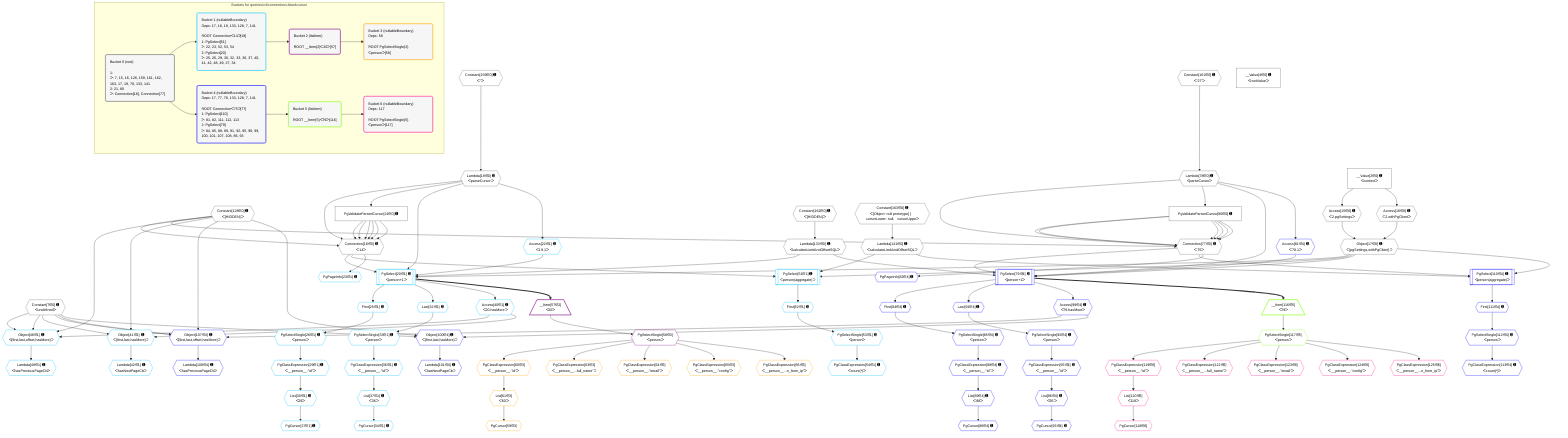 %%{init: {'themeVariables': { 'fontSize': '12px'}}}%%
graph TD
    classDef path fill:#eee,stroke:#000,color:#000
    classDef plan fill:#fff,stroke-width:1px,color:#000
    classDef itemplan fill:#fff,stroke-width:2px,color:#000
    classDef unbatchedplan fill:#dff,stroke-width:1px,color:#000
    classDef sideeffectplan fill:#fcc,stroke-width:2px,color:#000
    classDef bucket fill:#f6f6f6,color:#000,stroke-width:2px,text-align:left


    %% plan dependencies
    Connection18{{"Connection[18∈0] ➊<br />ᐸ14ᐳ"}}:::plan
    Constant128{{"Constant[128∈0] ➊<br />ᐸ[HIDDEN]ᐳ"}}:::plan
    Lambda19{{"Lambda[19∈0] ➊<br />ᐸparseCursorᐳ"}}:::plan
    PgValidateParsedCursor21["PgValidateParsedCursor[21∈0] ➊"]:::plan
    Constant128 & Lambda19 & PgValidateParsedCursor21 & PgValidateParsedCursor21 & PgValidateParsedCursor21 & PgValidateParsedCursor21 & PgValidateParsedCursor21 & PgValidateParsedCursor21 --> Connection18
    Connection77{{"Connection[77∈0] ➊<br />ᐸ75ᐳ"}}:::plan
    Lambda78{{"Lambda[78∈0] ➊<br />ᐸparseCursorᐳ"}}:::plan
    PgValidateParsedCursor80["PgValidateParsedCursor[80∈0] ➊"]:::plan
    Constant128 & Lambda78 & PgValidateParsedCursor80 & PgValidateParsedCursor80 & PgValidateParsedCursor80 & PgValidateParsedCursor80 & PgValidateParsedCursor80 & PgValidateParsedCursor80 --> Connection77
    Object17{{"Object[17∈0] ➊<br />ᐸ{pgSettings,withPgClient}ᐳ"}}:::plan
    Access15{{"Access[15∈0] ➊<br />ᐸ2.pgSettingsᐳ"}}:::plan
    Access16{{"Access[16∈0] ➊<br />ᐸ2.withPgClientᐳ"}}:::plan
    Access15 & Access16 --> Object17
    __Value2["__Value[2∈0] ➊<br />ᐸcontextᐳ"]:::plan
    __Value2 --> Access15
    __Value2 --> Access16
    Constant159{{"Constant[159∈0] ➊<br />ᐸ''ᐳ"}}:::plan
    Constant159 --> Lambda19
    Lambda19 --> PgValidateParsedCursor21
    Constant161{{"Constant[161∈0] ➊<br />ᐸ'27'ᐳ"}}:::plan
    Constant161 --> Lambda78
    Lambda78 --> PgValidateParsedCursor80
    Lambda133{{"Lambda[133∈0] ➊<br />ᐸcalculateLimitAndOffsetSQLᐳ"}}:::plan
    Constant162{{"Constant[162∈0] ➊<br />ᐸ[HIDDEN]ᐳ"}}:::plan
    Constant162 --> Lambda133
    Lambda141{{"Lambda[141∈0] ➊<br />ᐸcalculateLimitAndOffsetSQLᐳ"}}:::plan
    Constant163{{"Constant[163∈0] ➊<br />ᐸ[Object: null prototype] {   cursorLower: null,   cursorUppeᐳ"}}:::plan
    Constant163 --> Lambda141
    __Value4["__Value[4∈0] ➊<br />ᐸrootValueᐳ"]:::plan
    Constant7{{"Constant[7∈0] ➊<br />ᐸundefinedᐳ"}}:::plan
    PgSelect20[["PgSelect[20∈1] ➊<br />ᐸperson+1ᐳ"]]:::plan
    Access22{{"Access[22∈1] ➊<br />ᐸ19.1ᐳ"}}:::plan
    Object17 & Connection18 & Lambda19 & Access22 & Lambda133 --> PgSelect20
    Object48{{"Object[48∈1] ➊<br />ᐸ{first,last,offset,hasMore}ᐳ"}}:::plan
    Access40{{"Access[40∈1] ➊<br />ᐸ20.hasMoreᐳ"}}:::plan
    Constant128 & Constant7 & Constant7 & Access40 --> Object48
    Object41{{"Object[41∈1] ➊<br />ᐸ{first,last,hasMore}ᐳ"}}:::plan
    Constant128 & Constant7 & Access40 --> Object41
    PgSelect51[["PgSelect[51∈1] ➊<br />ᐸperson(aggregate)ᐳ"]]:::plan
    Object17 & Connection18 & Lambda141 --> PgSelect51
    Lambda19 --> Access22
    PgPageInfo23{{"PgPageInfo[23∈1] ➊"}}:::plan
    Connection18 --> PgPageInfo23
    First25{{"First[25∈1] ➊"}}:::plan
    PgSelect20 --> First25
    PgSelectSingle26{{"PgSelectSingle[26∈1] ➊<br />ᐸpersonᐳ"}}:::plan
    First25 --> PgSelectSingle26
    PgCursor27{{"PgCursor[27∈1] ➊"}}:::plan
    List30{{"List[30∈1] ➊<br />ᐸ29ᐳ"}}:::plan
    List30 --> PgCursor27
    PgClassExpression29{{"PgClassExpression[29∈1] ➊<br />ᐸ__person__.”id”ᐳ"}}:::plan
    PgSelectSingle26 --> PgClassExpression29
    PgClassExpression29 --> List30
    Last32{{"Last[32∈1] ➊"}}:::plan
    PgSelect20 --> Last32
    PgSelectSingle33{{"PgSelectSingle[33∈1] ➊<br />ᐸpersonᐳ"}}:::plan
    Last32 --> PgSelectSingle33
    PgCursor34{{"PgCursor[34∈1] ➊"}}:::plan
    List37{{"List[37∈1] ➊<br />ᐸ36ᐳ"}}:::plan
    List37 --> PgCursor34
    PgClassExpression36{{"PgClassExpression[36∈1] ➊<br />ᐸ__person__.”id”ᐳ"}}:::plan
    PgSelectSingle33 --> PgClassExpression36
    PgClassExpression36 --> List37
    PgSelect20 --> Access40
    Lambda42{{"Lambda[42∈1] ➊<br />ᐸhasNextPageCbᐳ"}}:::plan
    Object41 --> Lambda42
    Lambda49{{"Lambda[49∈1] ➊<br />ᐸhasPreviousPageCbᐳ"}}:::plan
    Object48 --> Lambda49
    First52{{"First[52∈1] ➊"}}:::plan
    PgSelect51 --> First52
    PgSelectSingle53{{"PgSelectSingle[53∈1] ➊<br />ᐸpersonᐳ"}}:::plan
    First52 --> PgSelectSingle53
    PgClassExpression54{{"PgClassExpression[54∈1] ➊<br />ᐸcount(*)ᐳ"}}:::plan
    PgSelectSingle53 --> PgClassExpression54
    __Item57[/"__Item[57∈2]<br />ᐸ20ᐳ"\]:::itemplan
    PgSelect20 ==> __Item57
    PgSelectSingle58{{"PgSelectSingle[58∈2]<br />ᐸpersonᐳ"}}:::plan
    __Item57 --> PgSelectSingle58
    PgCursor59{{"PgCursor[59∈3]"}}:::plan
    List61{{"List[61∈3]<br />ᐸ60ᐳ"}}:::plan
    List61 --> PgCursor59
    PgClassExpression60{{"PgClassExpression[60∈3]<br />ᐸ__person__.”id”ᐳ"}}:::plan
    PgSelectSingle58 --> PgClassExpression60
    PgClassExpression60 --> List61
    PgClassExpression63{{"PgClassExpression[63∈3]<br />ᐸ__person__...full_name”ᐳ"}}:::plan
    PgSelectSingle58 --> PgClassExpression63
    PgClassExpression64{{"PgClassExpression[64∈3]<br />ᐸ__person__.”email”ᐳ"}}:::plan
    PgSelectSingle58 --> PgClassExpression64
    PgClassExpression65{{"PgClassExpression[65∈3]<br />ᐸ__person__.”config”ᐳ"}}:::plan
    PgSelectSingle58 --> PgClassExpression65
    PgClassExpression66{{"PgClassExpression[66∈3]<br />ᐸ__person__...n_from_ip”ᐳ"}}:::plan
    PgSelectSingle58 --> PgClassExpression66
    PgSelect79[["PgSelect[79∈4] ➊<br />ᐸperson+1ᐳ"]]:::plan
    Access81{{"Access[81∈4] ➊<br />ᐸ78.1ᐳ"}}:::plan
    Object17 & Connection77 & Lambda78 & Access81 & Lambda133 --> PgSelect79
    Object107{{"Object[107∈4] ➊<br />ᐸ{first,last,offset,hasMore}ᐳ"}}:::plan
    Access99{{"Access[99∈4] ➊<br />ᐸ79.hasMoreᐳ"}}:::plan
    Constant128 & Constant7 & Constant7 & Access99 --> Object107
    Object100{{"Object[100∈4] ➊<br />ᐸ{first,last,hasMore}ᐳ"}}:::plan
    Constant128 & Constant7 & Access99 --> Object100
    PgSelect110[["PgSelect[110∈4] ➊<br />ᐸperson(aggregate)ᐳ"]]:::plan
    Object17 & Connection77 & Lambda141 --> PgSelect110
    Lambda78 --> Access81
    PgPageInfo82{{"PgPageInfo[82∈4] ➊"}}:::plan
    Connection77 --> PgPageInfo82
    First84{{"First[84∈4] ➊"}}:::plan
    PgSelect79 --> First84
    PgSelectSingle85{{"PgSelectSingle[85∈4] ➊<br />ᐸpersonᐳ"}}:::plan
    First84 --> PgSelectSingle85
    PgCursor86{{"PgCursor[86∈4] ➊"}}:::plan
    List89{{"List[89∈4] ➊<br />ᐸ88ᐳ"}}:::plan
    List89 --> PgCursor86
    PgClassExpression88{{"PgClassExpression[88∈4] ➊<br />ᐸ__person__.”id”ᐳ"}}:::plan
    PgSelectSingle85 --> PgClassExpression88
    PgClassExpression88 --> List89
    Last91{{"Last[91∈4] ➊"}}:::plan
    PgSelect79 --> Last91
    PgSelectSingle92{{"PgSelectSingle[92∈4] ➊<br />ᐸpersonᐳ"}}:::plan
    Last91 --> PgSelectSingle92
    PgCursor93{{"PgCursor[93∈4] ➊"}}:::plan
    List96{{"List[96∈4] ➊<br />ᐸ95ᐳ"}}:::plan
    List96 --> PgCursor93
    PgClassExpression95{{"PgClassExpression[95∈4] ➊<br />ᐸ__person__.”id”ᐳ"}}:::plan
    PgSelectSingle92 --> PgClassExpression95
    PgClassExpression95 --> List96
    PgSelect79 --> Access99
    Lambda101{{"Lambda[101∈4] ➊<br />ᐸhasNextPageCbᐳ"}}:::plan
    Object100 --> Lambda101
    Lambda108{{"Lambda[108∈4] ➊<br />ᐸhasPreviousPageCbᐳ"}}:::plan
    Object107 --> Lambda108
    First111{{"First[111∈4] ➊"}}:::plan
    PgSelect110 --> First111
    PgSelectSingle112{{"PgSelectSingle[112∈4] ➊<br />ᐸpersonᐳ"}}:::plan
    First111 --> PgSelectSingle112
    PgClassExpression113{{"PgClassExpression[113∈4] ➊<br />ᐸcount(*)ᐳ"}}:::plan
    PgSelectSingle112 --> PgClassExpression113
    __Item116[/"__Item[116∈5]<br />ᐸ79ᐳ"\]:::itemplan
    PgSelect79 ==> __Item116
    PgSelectSingle117{{"PgSelectSingle[117∈5]<br />ᐸpersonᐳ"}}:::plan
    __Item116 --> PgSelectSingle117
    PgCursor118{{"PgCursor[118∈6]"}}:::plan
    List120{{"List[120∈6]<br />ᐸ119ᐳ"}}:::plan
    List120 --> PgCursor118
    PgClassExpression119{{"PgClassExpression[119∈6]<br />ᐸ__person__.”id”ᐳ"}}:::plan
    PgSelectSingle117 --> PgClassExpression119
    PgClassExpression119 --> List120
    PgClassExpression122{{"PgClassExpression[122∈6]<br />ᐸ__person__...full_name”ᐳ"}}:::plan
    PgSelectSingle117 --> PgClassExpression122
    PgClassExpression123{{"PgClassExpression[123∈6]<br />ᐸ__person__.”email”ᐳ"}}:::plan
    PgSelectSingle117 --> PgClassExpression123
    PgClassExpression124{{"PgClassExpression[124∈6]<br />ᐸ__person__.”config”ᐳ"}}:::plan
    PgSelectSingle117 --> PgClassExpression124
    PgClassExpression125{{"PgClassExpression[125∈6]<br />ᐸ__person__...n_from_ip”ᐳ"}}:::plan
    PgSelectSingle117 --> PgClassExpression125

    %% define steps

    subgraph "Buckets for queries/v4/connections-blankcursor"
    Bucket0("Bucket 0 (root)<br /><br />1: <br />ᐳ: 7, 15, 16, 128, 159, 161, 162, 163, 17, 19, 78, 133, 141<br />2: 21, 80<br />ᐳ: Connection[18], Connection[77]"):::bucket
    classDef bucket0 stroke:#696969
    class Bucket0,__Value2,__Value4,Constant7,Access15,Access16,Object17,Connection18,Lambda19,PgValidateParsedCursor21,Connection77,Lambda78,PgValidateParsedCursor80,Constant128,Lambda133,Lambda141,Constant159,Constant161,Constant162,Constant163 bucket0
    Bucket1("Bucket 1 (nullableBoundary)<br />Deps: 17, 18, 19, 133, 128, 7, 141<br /><br />ROOT Connectionᐸ14ᐳ[18]<br />1: PgSelect[51]<br />ᐳ: 22, 23, 52, 53, 54<br />2: PgSelect[20]<br />ᐳ: 25, 26, 29, 30, 32, 33, 36, 37, 40, 41, 42, 48, 49, 27, 34"):::bucket
    classDef bucket1 stroke:#00bfff
    class Bucket1,PgSelect20,Access22,PgPageInfo23,First25,PgSelectSingle26,PgCursor27,PgClassExpression29,List30,Last32,PgSelectSingle33,PgCursor34,PgClassExpression36,List37,Access40,Object41,Lambda42,Object48,Lambda49,PgSelect51,First52,PgSelectSingle53,PgClassExpression54 bucket1
    Bucket2("Bucket 2 (listItem)<br /><br />ROOT __Item{2}ᐸ20ᐳ[57]"):::bucket
    classDef bucket2 stroke:#7f007f
    class Bucket2,__Item57,PgSelectSingle58 bucket2
    Bucket3("Bucket 3 (nullableBoundary)<br />Deps: 58<br /><br />ROOT PgSelectSingle{2}ᐸpersonᐳ[58]"):::bucket
    classDef bucket3 stroke:#ffa500
    class Bucket3,PgCursor59,PgClassExpression60,List61,PgClassExpression63,PgClassExpression64,PgClassExpression65,PgClassExpression66 bucket3
    Bucket4("Bucket 4 (nullableBoundary)<br />Deps: 17, 77, 78, 133, 128, 7, 141<br /><br />ROOT Connectionᐸ75ᐳ[77]<br />1: PgSelect[110]<br />ᐳ: 81, 82, 111, 112, 113<br />2: PgSelect[79]<br />ᐳ: 84, 85, 88, 89, 91, 92, 95, 96, 99, 100, 101, 107, 108, 86, 93"):::bucket
    classDef bucket4 stroke:#0000ff
    class Bucket4,PgSelect79,Access81,PgPageInfo82,First84,PgSelectSingle85,PgCursor86,PgClassExpression88,List89,Last91,PgSelectSingle92,PgCursor93,PgClassExpression95,List96,Access99,Object100,Lambda101,Object107,Lambda108,PgSelect110,First111,PgSelectSingle112,PgClassExpression113 bucket4
    Bucket5("Bucket 5 (listItem)<br /><br />ROOT __Item{5}ᐸ79ᐳ[116]"):::bucket
    classDef bucket5 stroke:#7fff00
    class Bucket5,__Item116,PgSelectSingle117 bucket5
    Bucket6("Bucket 6 (nullableBoundary)<br />Deps: 117<br /><br />ROOT PgSelectSingle{5}ᐸpersonᐳ[117]"):::bucket
    classDef bucket6 stroke:#ff1493
    class Bucket6,PgCursor118,PgClassExpression119,List120,PgClassExpression122,PgClassExpression123,PgClassExpression124,PgClassExpression125 bucket6
    Bucket0 --> Bucket1 & Bucket4
    Bucket1 --> Bucket2
    Bucket2 --> Bucket3
    Bucket4 --> Bucket5
    Bucket5 --> Bucket6
    end